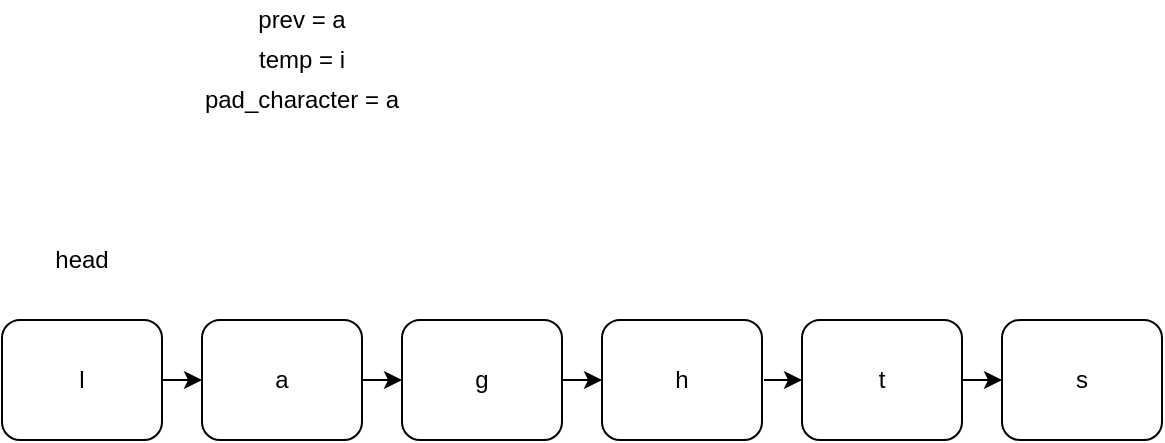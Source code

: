 <mxfile version="13.6.0" type="github">
  <diagram id="HKb-OwRbqVZzrSGrEMTM" name="Page-1">
    <mxGraphModel dx="968" dy="370" grid="1" gridSize="10" guides="1" tooltips="1" connect="1" arrows="1" fold="1" page="1" pageScale="1" pageWidth="1169" pageHeight="1654" math="0" shadow="0">
      <root>
        <mxCell id="0" />
        <mxCell id="1" parent="0" />
        <mxCell id="mQjaKpCeqb7FrWXynkER-1" value="l" style="rounded=1;whiteSpace=wrap;html=1;" vertex="1" parent="1">
          <mxGeometry x="240" y="200" width="80" height="60" as="geometry" />
        </mxCell>
        <mxCell id="mQjaKpCeqb7FrWXynkER-2" value="pad_character = a" style="text;html=1;strokeColor=none;fillColor=none;align=center;verticalAlign=middle;whiteSpace=wrap;rounded=0;" vertex="1" parent="1">
          <mxGeometry x="320" y="80" width="140" height="20" as="geometry" />
        </mxCell>
        <mxCell id="mQjaKpCeqb7FrWXynkER-3" value="a" style="rounded=1;whiteSpace=wrap;html=1;" vertex="1" parent="1">
          <mxGeometry x="340" y="200" width="80" height="60" as="geometry" />
        </mxCell>
        <mxCell id="mQjaKpCeqb7FrWXynkER-4" value="g" style="rounded=1;whiteSpace=wrap;html=1;" vertex="1" parent="1">
          <mxGeometry x="440" y="200" width="80" height="60" as="geometry" />
        </mxCell>
        <mxCell id="mQjaKpCeqb7FrWXynkER-5" value="h" style="rounded=1;whiteSpace=wrap;html=1;" vertex="1" parent="1">
          <mxGeometry x="540" y="200" width="80" height="60" as="geometry" />
        </mxCell>
        <mxCell id="mQjaKpCeqb7FrWXynkER-6" value="t" style="rounded=1;whiteSpace=wrap;html=1;" vertex="1" parent="1">
          <mxGeometry x="640" y="200" width="80" height="60" as="geometry" />
        </mxCell>
        <mxCell id="mQjaKpCeqb7FrWXynkER-7" value="s" style="rounded=1;whiteSpace=wrap;html=1;" vertex="1" parent="1">
          <mxGeometry x="740" y="200" width="80" height="60" as="geometry" />
        </mxCell>
        <mxCell id="mQjaKpCeqb7FrWXynkER-8" value="" style="endArrow=classic;html=1;entryX=0;entryY=0.5;entryDx=0;entryDy=0;exitX=1;exitY=0.5;exitDx=0;exitDy=0;" edge="1" parent="1" source="mQjaKpCeqb7FrWXynkER-1" target="mQjaKpCeqb7FrWXynkER-3">
          <mxGeometry width="50" height="50" relative="1" as="geometry">
            <mxPoint x="560" y="210" as="sourcePoint" />
            <mxPoint x="610" y="160" as="targetPoint" />
          </mxGeometry>
        </mxCell>
        <mxCell id="mQjaKpCeqb7FrWXynkER-9" value="" style="endArrow=classic;html=1;entryX=0;entryY=0.5;entryDx=0;entryDy=0;exitX=1;exitY=0.5;exitDx=0;exitDy=0;" edge="1" parent="1" source="mQjaKpCeqb7FrWXynkER-3" target="mQjaKpCeqb7FrWXynkER-4">
          <mxGeometry width="50" height="50" relative="1" as="geometry">
            <mxPoint x="330.0" y="240" as="sourcePoint" />
            <mxPoint x="350" y="240" as="targetPoint" />
          </mxGeometry>
        </mxCell>
        <mxCell id="mQjaKpCeqb7FrWXynkER-10" value="" style="endArrow=classic;html=1;entryX=0;entryY=0.5;entryDx=0;entryDy=0;exitX=1;exitY=0.5;exitDx=0;exitDy=0;" edge="1" parent="1" source="mQjaKpCeqb7FrWXynkER-4" target="mQjaKpCeqb7FrWXynkER-5">
          <mxGeometry width="50" height="50" relative="1" as="geometry">
            <mxPoint x="430" y="240" as="sourcePoint" />
            <mxPoint x="450" y="240" as="targetPoint" />
          </mxGeometry>
        </mxCell>
        <mxCell id="mQjaKpCeqb7FrWXynkER-11" value="" style="endArrow=classic;html=1;entryX=0;entryY=0.5;entryDx=0;entryDy=0;" edge="1" parent="1" target="mQjaKpCeqb7FrWXynkER-6">
          <mxGeometry width="50" height="50" relative="1" as="geometry">
            <mxPoint x="621" y="230" as="sourcePoint" />
            <mxPoint x="610" y="160" as="targetPoint" />
          </mxGeometry>
        </mxCell>
        <mxCell id="mQjaKpCeqb7FrWXynkER-12" value="" style="endArrow=classic;html=1;entryX=0;entryY=0.5;entryDx=0;entryDy=0;exitX=1;exitY=0.5;exitDx=0;exitDy=0;" edge="1" parent="1" source="mQjaKpCeqb7FrWXynkER-6" target="mQjaKpCeqb7FrWXynkER-7">
          <mxGeometry width="50" height="50" relative="1" as="geometry">
            <mxPoint x="560" y="210" as="sourcePoint" />
            <mxPoint x="610" y="160" as="targetPoint" />
          </mxGeometry>
        </mxCell>
        <mxCell id="mQjaKpCeqb7FrWXynkER-14" value="head" style="text;html=1;strokeColor=none;fillColor=none;align=center;verticalAlign=middle;whiteSpace=wrap;rounded=0;" vertex="1" parent="1">
          <mxGeometry x="260" y="160" width="40" height="20" as="geometry" />
        </mxCell>
        <mxCell id="mQjaKpCeqb7FrWXynkER-15" value="prev = a" style="text;html=1;strokeColor=none;fillColor=none;align=center;verticalAlign=middle;whiteSpace=wrap;rounded=0;" vertex="1" parent="1">
          <mxGeometry x="350" y="40" width="80" height="20" as="geometry" />
        </mxCell>
        <mxCell id="mQjaKpCeqb7FrWXynkER-16" value="temp = i" style="text;html=1;strokeColor=none;fillColor=none;align=center;verticalAlign=middle;whiteSpace=wrap;rounded=0;" vertex="1" parent="1">
          <mxGeometry x="330" y="60" width="120" height="20" as="geometry" />
        </mxCell>
      </root>
    </mxGraphModel>
  </diagram>
</mxfile>
